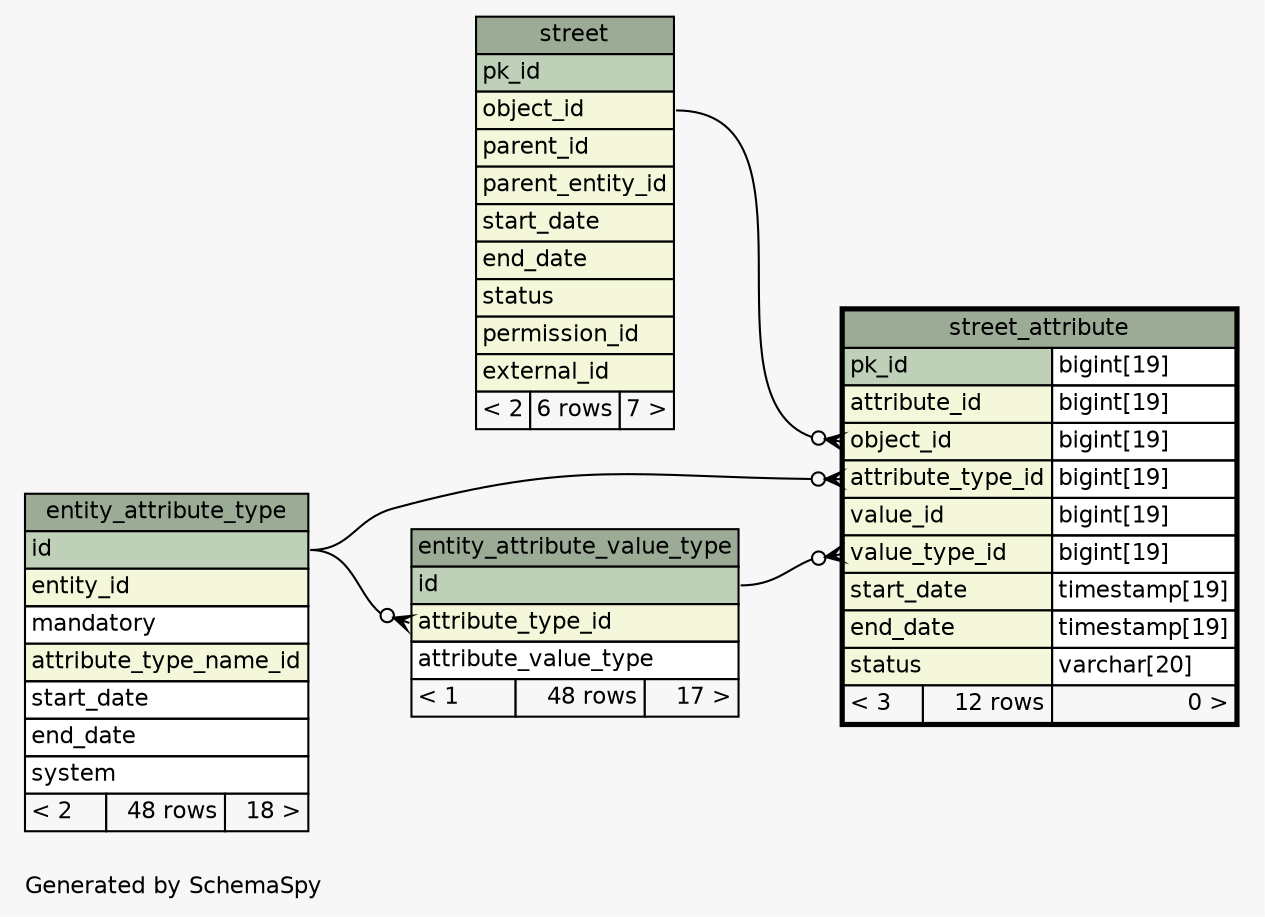 // dot 2.28.0 on Windows 7 6.1
// SchemaSpy rev 590
digraph "oneDegreeRelationshipsDiagram" {
  graph [
    rankdir="RL"
    bgcolor="#f7f7f7"
    label="\nGenerated by SchemaSpy"
    labeljust="l"
    nodesep="0.18"
    ranksep="0.46"
    fontname="Helvetica"
    fontsize="11"
  ];
  node [
    fontname="Helvetica"
    fontsize="11"
    shape="plaintext"
  ];
  edge [
    arrowsize="0.8"
  ];
  "entity_attribute_value_type":"attribute_type_id":w -> "entity_attribute_type":"id":e [arrowhead=none dir=back arrowtail=crowodot];
  "street_attribute":"attribute_type_id":w -> "entity_attribute_type":"id":e [arrowhead=none dir=back arrowtail=crowodot];
  "street_attribute":"object_id":w -> "street":"object_id":e [arrowhead=none dir=back arrowtail=crowodot];
  "street_attribute":"value_type_id":w -> "entity_attribute_value_type":"id":e [arrowhead=none dir=back arrowtail=crowodot];
  "entity_attribute_type" [
    label=<
    <TABLE BORDER="0" CELLBORDER="1" CELLSPACING="0" BGCOLOR="#ffffff">
      <TR><TD COLSPAN="3" BGCOLOR="#9bab96" ALIGN="CENTER">entity_attribute_type</TD></TR>
      <TR><TD PORT="id" COLSPAN="3" BGCOLOR="#bed1b8" ALIGN="LEFT">id</TD></TR>
      <TR><TD PORT="entity_id" COLSPAN="3" BGCOLOR="#f4f7da" ALIGN="LEFT">entity_id</TD></TR>
      <TR><TD PORT="mandatory" COLSPAN="3" ALIGN="LEFT">mandatory</TD></TR>
      <TR><TD PORT="attribute_type_name_id" COLSPAN="3" BGCOLOR="#f4f7da" ALIGN="LEFT">attribute_type_name_id</TD></TR>
      <TR><TD PORT="start_date" COLSPAN="3" ALIGN="LEFT">start_date</TD></TR>
      <TR><TD PORT="end_date" COLSPAN="3" ALIGN="LEFT">end_date</TD></TR>
      <TR><TD PORT="system" COLSPAN="3" ALIGN="LEFT">system</TD></TR>
      <TR><TD ALIGN="LEFT" BGCOLOR="#f7f7f7">&lt; 2</TD><TD ALIGN="RIGHT" BGCOLOR="#f7f7f7">48 rows</TD><TD ALIGN="RIGHT" BGCOLOR="#f7f7f7">18 &gt;</TD></TR>
    </TABLE>>
    URL="entity_attribute_type.html"
    tooltip="entity_attribute_type"
  ];
  "entity_attribute_value_type" [
    label=<
    <TABLE BORDER="0" CELLBORDER="1" CELLSPACING="0" BGCOLOR="#ffffff">
      <TR><TD COLSPAN="3" BGCOLOR="#9bab96" ALIGN="CENTER">entity_attribute_value_type</TD></TR>
      <TR><TD PORT="id" COLSPAN="3" BGCOLOR="#bed1b8" ALIGN="LEFT">id</TD></TR>
      <TR><TD PORT="attribute_type_id" COLSPAN="3" BGCOLOR="#f4f7da" ALIGN="LEFT">attribute_type_id</TD></TR>
      <TR><TD PORT="attribute_value_type" COLSPAN="3" ALIGN="LEFT">attribute_value_type</TD></TR>
      <TR><TD ALIGN="LEFT" BGCOLOR="#f7f7f7">&lt; 1</TD><TD ALIGN="RIGHT" BGCOLOR="#f7f7f7">48 rows</TD><TD ALIGN="RIGHT" BGCOLOR="#f7f7f7">17 &gt;</TD></TR>
    </TABLE>>
    URL="entity_attribute_value_type.html"
    tooltip="entity_attribute_value_type"
  ];
  "street" [
    label=<
    <TABLE BORDER="0" CELLBORDER="1" CELLSPACING="0" BGCOLOR="#ffffff">
      <TR><TD COLSPAN="3" BGCOLOR="#9bab96" ALIGN="CENTER">street</TD></TR>
      <TR><TD PORT="pk_id" COLSPAN="3" BGCOLOR="#bed1b8" ALIGN="LEFT">pk_id</TD></TR>
      <TR><TD PORT="object_id" COLSPAN="3" BGCOLOR="#f4f7da" ALIGN="LEFT">object_id</TD></TR>
      <TR><TD PORT="parent_id" COLSPAN="3" BGCOLOR="#f4f7da" ALIGN="LEFT">parent_id</TD></TR>
      <TR><TD PORT="parent_entity_id" COLSPAN="3" BGCOLOR="#f4f7da" ALIGN="LEFT">parent_entity_id</TD></TR>
      <TR><TD PORT="start_date" COLSPAN="3" BGCOLOR="#f4f7da" ALIGN="LEFT">start_date</TD></TR>
      <TR><TD PORT="end_date" COLSPAN="3" BGCOLOR="#f4f7da" ALIGN="LEFT">end_date</TD></TR>
      <TR><TD PORT="status" COLSPAN="3" BGCOLOR="#f4f7da" ALIGN="LEFT">status</TD></TR>
      <TR><TD PORT="permission_id" COLSPAN="3" BGCOLOR="#f4f7da" ALIGN="LEFT">permission_id</TD></TR>
      <TR><TD PORT="external_id" COLSPAN="3" BGCOLOR="#f4f7da" ALIGN="LEFT">external_id</TD></TR>
      <TR><TD ALIGN="LEFT" BGCOLOR="#f7f7f7">&lt; 2</TD><TD ALIGN="RIGHT" BGCOLOR="#f7f7f7">6 rows</TD><TD ALIGN="RIGHT" BGCOLOR="#f7f7f7">7 &gt;</TD></TR>
    </TABLE>>
    URL="street.html"
    tooltip="street"
  ];
  "street_attribute" [
    label=<
    <TABLE BORDER="2" CELLBORDER="1" CELLSPACING="0" BGCOLOR="#ffffff">
      <TR><TD COLSPAN="3" BGCOLOR="#9bab96" ALIGN="CENTER">street_attribute</TD></TR>
      <TR><TD PORT="pk_id" COLSPAN="2" BGCOLOR="#bed1b8" ALIGN="LEFT">pk_id</TD><TD PORT="pk_id.type" ALIGN="LEFT">bigint[19]</TD></TR>
      <TR><TD PORT="attribute_id" COLSPAN="2" BGCOLOR="#f4f7da" ALIGN="LEFT">attribute_id</TD><TD PORT="attribute_id.type" ALIGN="LEFT">bigint[19]</TD></TR>
      <TR><TD PORT="object_id" COLSPAN="2" BGCOLOR="#f4f7da" ALIGN="LEFT">object_id</TD><TD PORT="object_id.type" ALIGN="LEFT">bigint[19]</TD></TR>
      <TR><TD PORT="attribute_type_id" COLSPAN="2" BGCOLOR="#f4f7da" ALIGN="LEFT">attribute_type_id</TD><TD PORT="attribute_type_id.type" ALIGN="LEFT">bigint[19]</TD></TR>
      <TR><TD PORT="value_id" COLSPAN="2" BGCOLOR="#f4f7da" ALIGN="LEFT">value_id</TD><TD PORT="value_id.type" ALIGN="LEFT">bigint[19]</TD></TR>
      <TR><TD PORT="value_type_id" COLSPAN="2" BGCOLOR="#f4f7da" ALIGN="LEFT">value_type_id</TD><TD PORT="value_type_id.type" ALIGN="LEFT">bigint[19]</TD></TR>
      <TR><TD PORT="start_date" COLSPAN="2" BGCOLOR="#f4f7da" ALIGN="LEFT">start_date</TD><TD PORT="start_date.type" ALIGN="LEFT">timestamp[19]</TD></TR>
      <TR><TD PORT="end_date" COLSPAN="2" BGCOLOR="#f4f7da" ALIGN="LEFT">end_date</TD><TD PORT="end_date.type" ALIGN="LEFT">timestamp[19]</TD></TR>
      <TR><TD PORT="status" COLSPAN="2" BGCOLOR="#f4f7da" ALIGN="LEFT">status</TD><TD PORT="status.type" ALIGN="LEFT">varchar[20]</TD></TR>
      <TR><TD ALIGN="LEFT" BGCOLOR="#f7f7f7">&lt; 3</TD><TD ALIGN="RIGHT" BGCOLOR="#f7f7f7">12 rows</TD><TD ALIGN="RIGHT" BGCOLOR="#f7f7f7">0 &gt;</TD></TR>
    </TABLE>>
    URL="street_attribute.html"
    tooltip="street_attribute"
  ];
}
